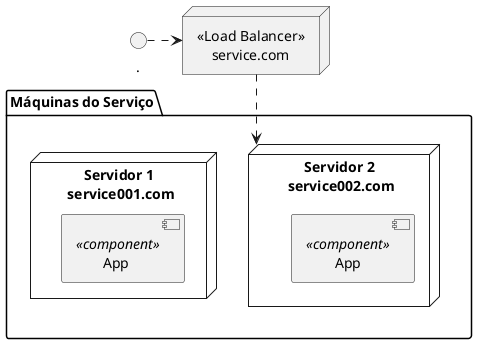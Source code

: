 @startuml lb-2

top to bottom direction

node "<<Load Balancer>>\n    service.com" as LB {
}

folder "Máquinas do Serviço" as I {
  node "Servidor 2\n service002.com" as S2 {
    component "App" <<component>> { 
    }
  }
  node "Servidor 1\n service001.com" as S1 {
    component "App " <<component>> { 
    }
  }
}

..> LB 

LB ..> S2

@enduml
